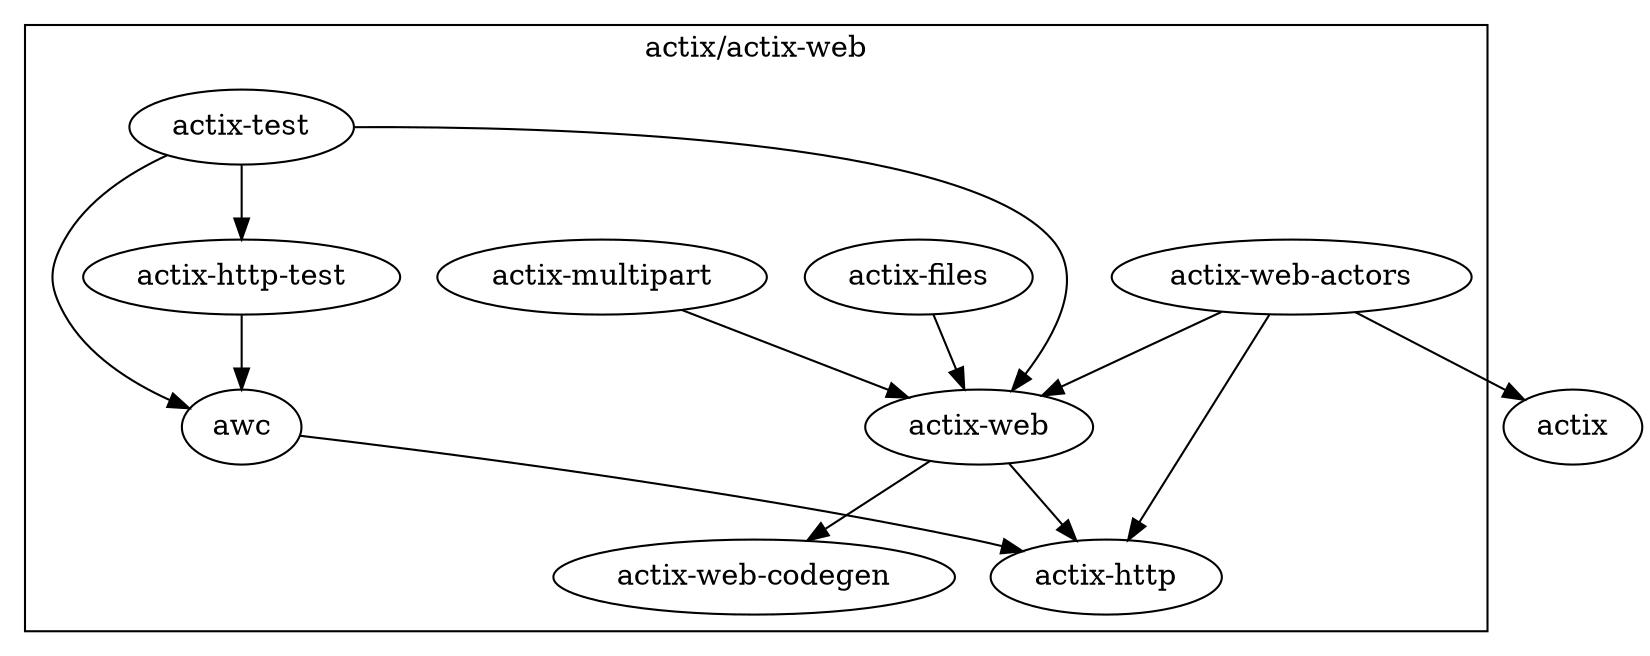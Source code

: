 digraph {
    subgraph cluster_web {
        label="actix/actix-web"
        "awc"
        "actix-web"
        "actix-files"
        "actix-http"
        "actix-multipart"
        "actix-web-actors"
        "actix-web-codegen"
        "actix-http-test"
        "actix-test"
    }

    "actix-web" -> { "actix-web-codegen" "actix-http" }
    "awc" -> { "actix-http" }
    "actix-web-actors" -> { "actix" "actix-web" "actix-http" }
    "actix-multipart" -> { "actix-web" }
    "actix-files" -> { "actix-web" }
    "actix-http-test" -> { "awc" }
    "actix-test" -> { "actix-web" "awc" "actix-http-test" }
}
